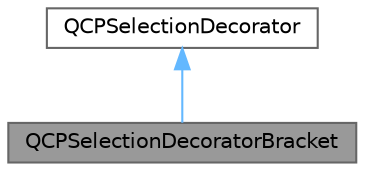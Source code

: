 digraph "QCPSelectionDecoratorBracket"
{
 // LATEX_PDF_SIZE
  bgcolor="transparent";
  edge [fontname=Helvetica,fontsize=10,labelfontname=Helvetica,labelfontsize=10];
  node [fontname=Helvetica,fontsize=10,shape=box,height=0.2,width=0.4];
  Node1 [label="QCPSelectionDecoratorBracket",height=0.2,width=0.4,color="gray40", fillcolor="grey60", style="filled", fontcolor="black",tooltip="A selection decorator which draws brackets around each selected data segment"];
  Node2 -> Node1 [dir="back",color="steelblue1",style="solid"];
  Node2 [label="QCPSelectionDecorator",height=0.2,width=0.4,color="gray40", fillcolor="white", style="filled",URL="$class_q_c_p_selection_decorator.html",tooltip="Controls how a plottable's data selection is drawn"];
}
